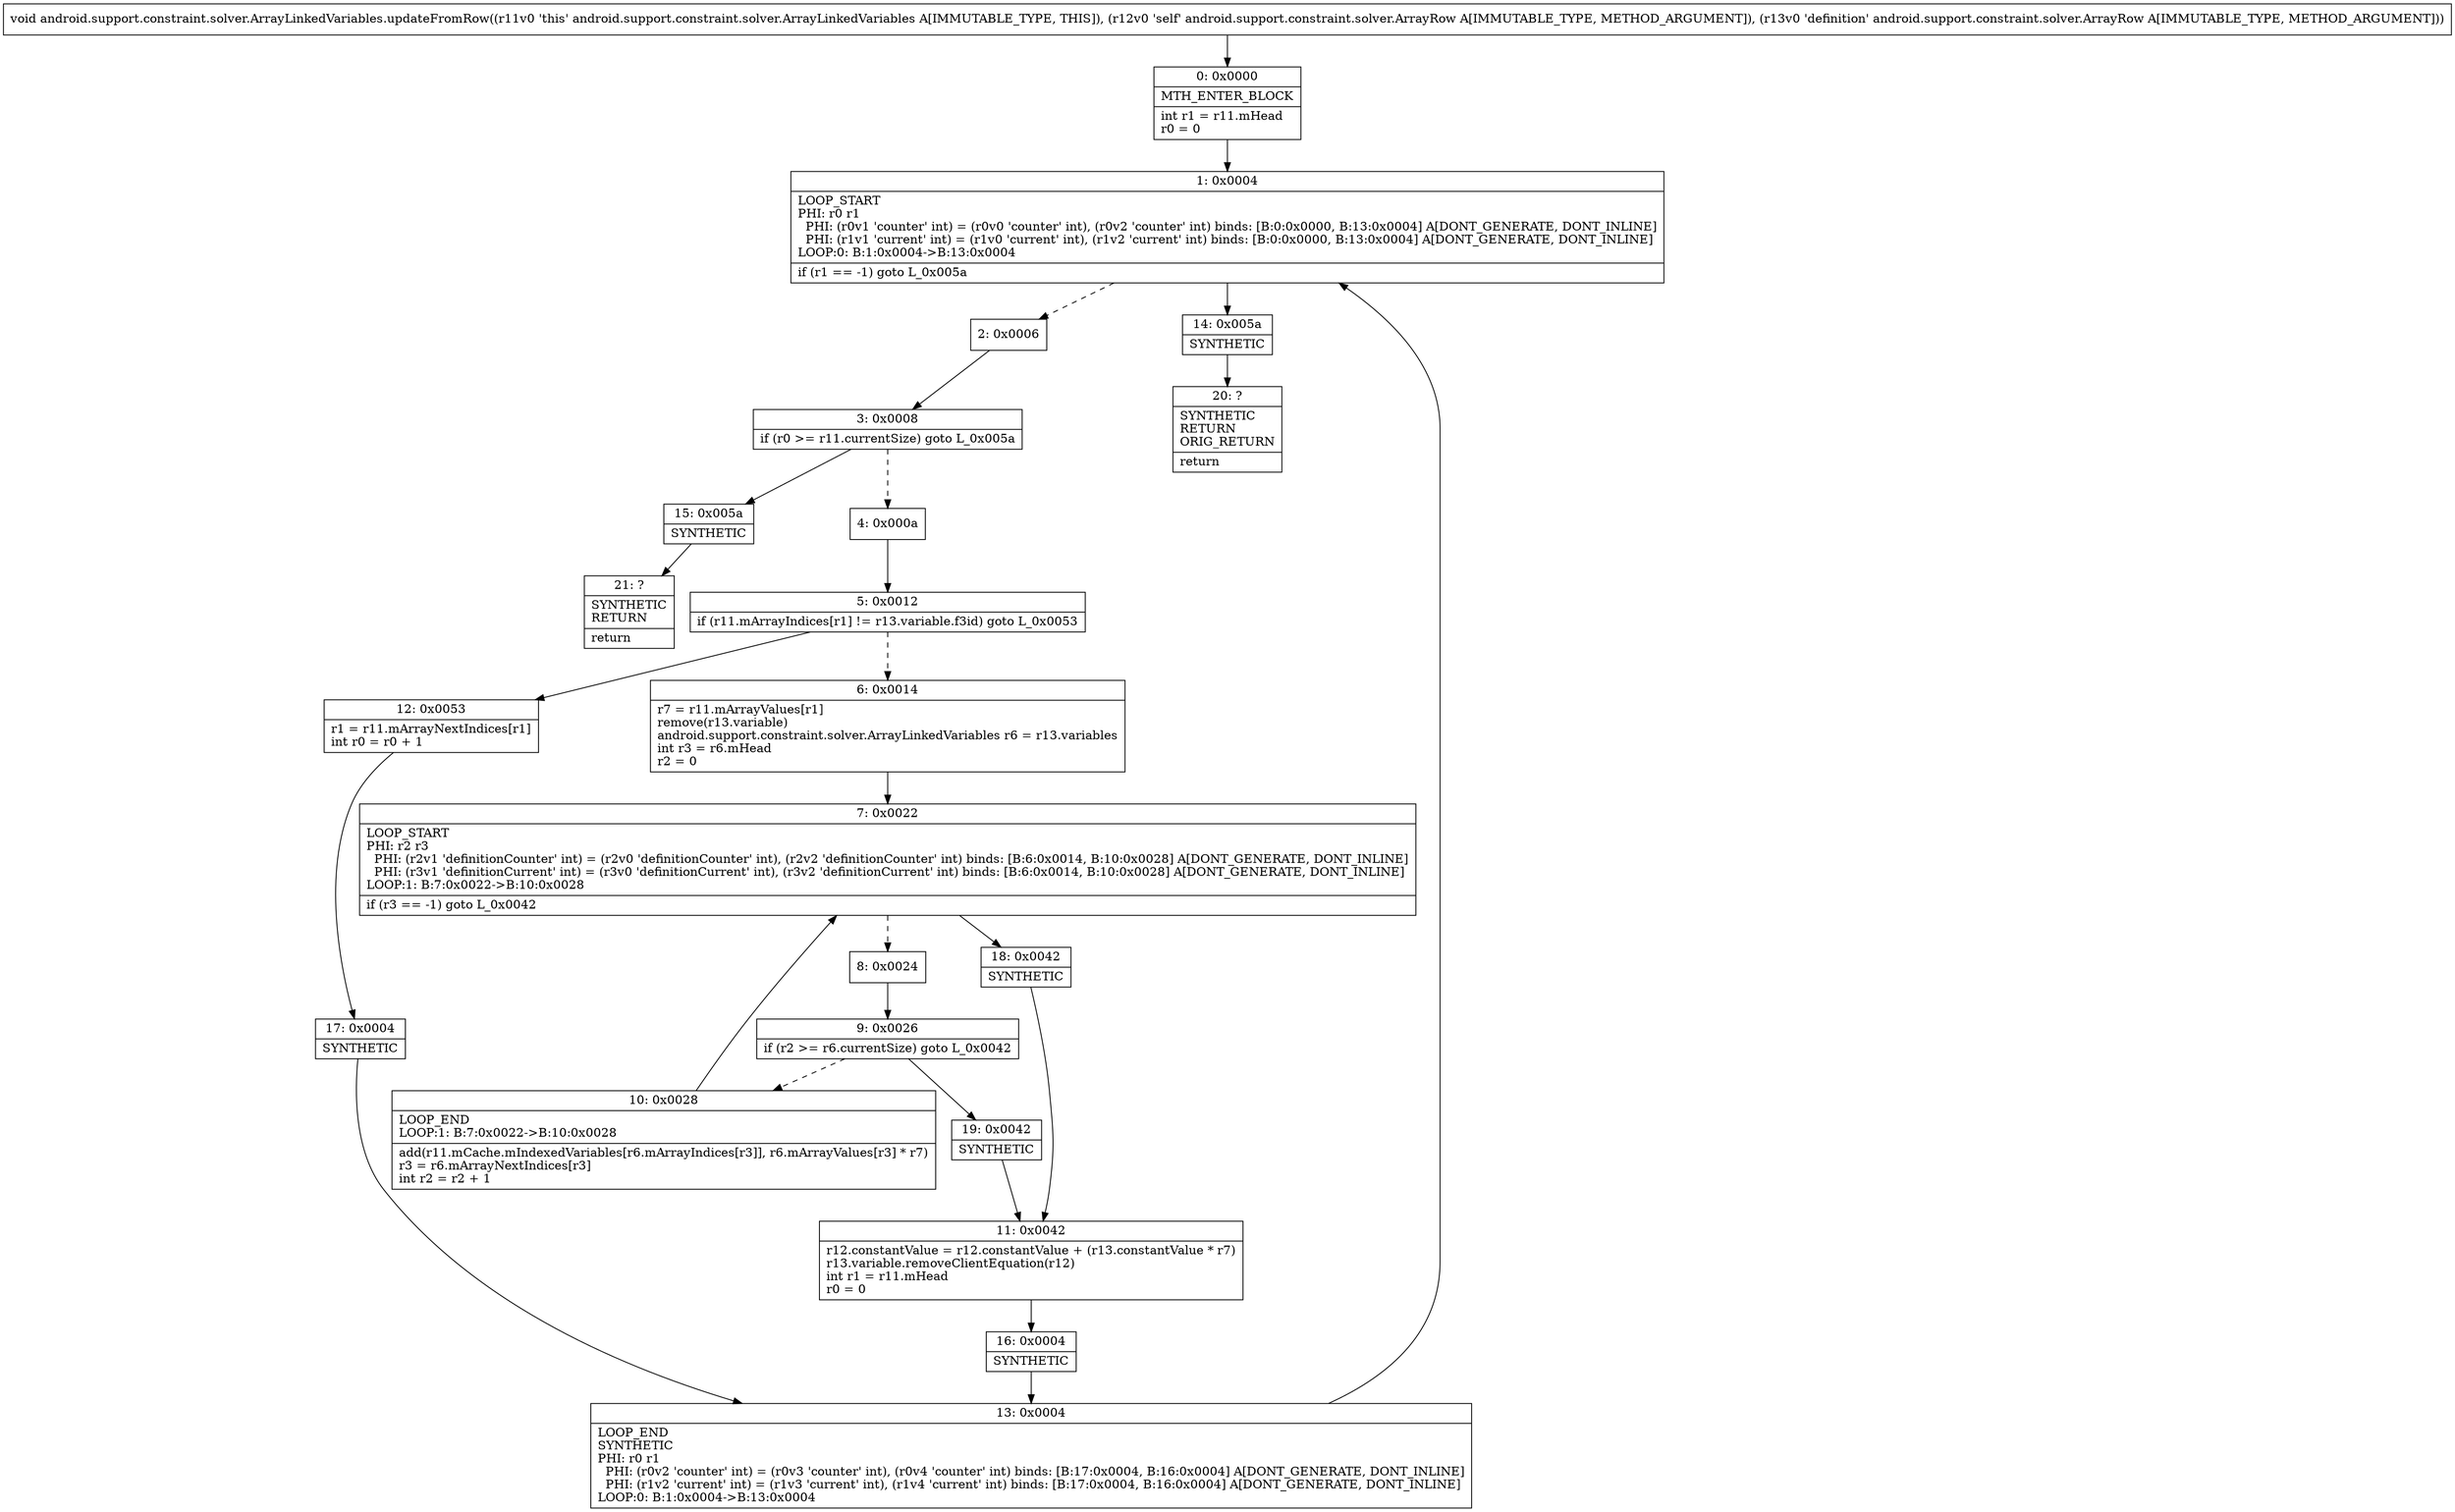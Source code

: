 digraph "CFG forandroid.support.constraint.solver.ArrayLinkedVariables.updateFromRow(Landroid\/support\/constraint\/solver\/ArrayRow;Landroid\/support\/constraint\/solver\/ArrayRow;)V" {
Node_0 [shape=record,label="{0\:\ 0x0000|MTH_ENTER_BLOCK\l|int r1 = r11.mHead\lr0 = 0\l}"];
Node_1 [shape=record,label="{1\:\ 0x0004|LOOP_START\lPHI: r0 r1 \l  PHI: (r0v1 'counter' int) = (r0v0 'counter' int), (r0v2 'counter' int) binds: [B:0:0x0000, B:13:0x0004] A[DONT_GENERATE, DONT_INLINE]\l  PHI: (r1v1 'current' int) = (r1v0 'current' int), (r1v2 'current' int) binds: [B:0:0x0000, B:13:0x0004] A[DONT_GENERATE, DONT_INLINE]\lLOOP:0: B:1:0x0004\-\>B:13:0x0004\l|if (r1 == \-1) goto L_0x005a\l}"];
Node_2 [shape=record,label="{2\:\ 0x0006}"];
Node_3 [shape=record,label="{3\:\ 0x0008|if (r0 \>= r11.currentSize) goto L_0x005a\l}"];
Node_4 [shape=record,label="{4\:\ 0x000a}"];
Node_5 [shape=record,label="{5\:\ 0x0012|if (r11.mArrayIndices[r1] != r13.variable.f3id) goto L_0x0053\l}"];
Node_6 [shape=record,label="{6\:\ 0x0014|r7 = r11.mArrayValues[r1]\lremove(r13.variable)\landroid.support.constraint.solver.ArrayLinkedVariables r6 = r13.variables\lint r3 = r6.mHead\lr2 = 0\l}"];
Node_7 [shape=record,label="{7\:\ 0x0022|LOOP_START\lPHI: r2 r3 \l  PHI: (r2v1 'definitionCounter' int) = (r2v0 'definitionCounter' int), (r2v2 'definitionCounter' int) binds: [B:6:0x0014, B:10:0x0028] A[DONT_GENERATE, DONT_INLINE]\l  PHI: (r3v1 'definitionCurrent' int) = (r3v0 'definitionCurrent' int), (r3v2 'definitionCurrent' int) binds: [B:6:0x0014, B:10:0x0028] A[DONT_GENERATE, DONT_INLINE]\lLOOP:1: B:7:0x0022\-\>B:10:0x0028\l|if (r3 == \-1) goto L_0x0042\l}"];
Node_8 [shape=record,label="{8\:\ 0x0024}"];
Node_9 [shape=record,label="{9\:\ 0x0026|if (r2 \>= r6.currentSize) goto L_0x0042\l}"];
Node_10 [shape=record,label="{10\:\ 0x0028|LOOP_END\lLOOP:1: B:7:0x0022\-\>B:10:0x0028\l|add(r11.mCache.mIndexedVariables[r6.mArrayIndices[r3]], r6.mArrayValues[r3] * r7)\lr3 = r6.mArrayNextIndices[r3]\lint r2 = r2 + 1\l}"];
Node_11 [shape=record,label="{11\:\ 0x0042|r12.constantValue = r12.constantValue + (r13.constantValue * r7)\lr13.variable.removeClientEquation(r12)\lint r1 = r11.mHead\lr0 = 0\l}"];
Node_12 [shape=record,label="{12\:\ 0x0053|r1 = r11.mArrayNextIndices[r1]\lint r0 = r0 + 1\l}"];
Node_13 [shape=record,label="{13\:\ 0x0004|LOOP_END\lSYNTHETIC\lPHI: r0 r1 \l  PHI: (r0v2 'counter' int) = (r0v3 'counter' int), (r0v4 'counter' int) binds: [B:17:0x0004, B:16:0x0004] A[DONT_GENERATE, DONT_INLINE]\l  PHI: (r1v2 'current' int) = (r1v3 'current' int), (r1v4 'current' int) binds: [B:17:0x0004, B:16:0x0004] A[DONT_GENERATE, DONT_INLINE]\lLOOP:0: B:1:0x0004\-\>B:13:0x0004\l}"];
Node_14 [shape=record,label="{14\:\ 0x005a|SYNTHETIC\l}"];
Node_15 [shape=record,label="{15\:\ 0x005a|SYNTHETIC\l}"];
Node_16 [shape=record,label="{16\:\ 0x0004|SYNTHETIC\l}"];
Node_17 [shape=record,label="{17\:\ 0x0004|SYNTHETIC\l}"];
Node_18 [shape=record,label="{18\:\ 0x0042|SYNTHETIC\l}"];
Node_19 [shape=record,label="{19\:\ 0x0042|SYNTHETIC\l}"];
Node_20 [shape=record,label="{20\:\ ?|SYNTHETIC\lRETURN\lORIG_RETURN\l|return\l}"];
Node_21 [shape=record,label="{21\:\ ?|SYNTHETIC\lRETURN\l|return\l}"];
MethodNode[shape=record,label="{void android.support.constraint.solver.ArrayLinkedVariables.updateFromRow((r11v0 'this' android.support.constraint.solver.ArrayLinkedVariables A[IMMUTABLE_TYPE, THIS]), (r12v0 'self' android.support.constraint.solver.ArrayRow A[IMMUTABLE_TYPE, METHOD_ARGUMENT]), (r13v0 'definition' android.support.constraint.solver.ArrayRow A[IMMUTABLE_TYPE, METHOD_ARGUMENT])) }"];
MethodNode -> Node_0;
Node_0 -> Node_1;
Node_1 -> Node_2[style=dashed];
Node_1 -> Node_14;
Node_2 -> Node_3;
Node_3 -> Node_4[style=dashed];
Node_3 -> Node_15;
Node_4 -> Node_5;
Node_5 -> Node_6[style=dashed];
Node_5 -> Node_12;
Node_6 -> Node_7;
Node_7 -> Node_8[style=dashed];
Node_7 -> Node_18;
Node_8 -> Node_9;
Node_9 -> Node_10[style=dashed];
Node_9 -> Node_19;
Node_10 -> Node_7;
Node_11 -> Node_16;
Node_12 -> Node_17;
Node_13 -> Node_1;
Node_14 -> Node_20;
Node_15 -> Node_21;
Node_16 -> Node_13;
Node_17 -> Node_13;
Node_18 -> Node_11;
Node_19 -> Node_11;
}

